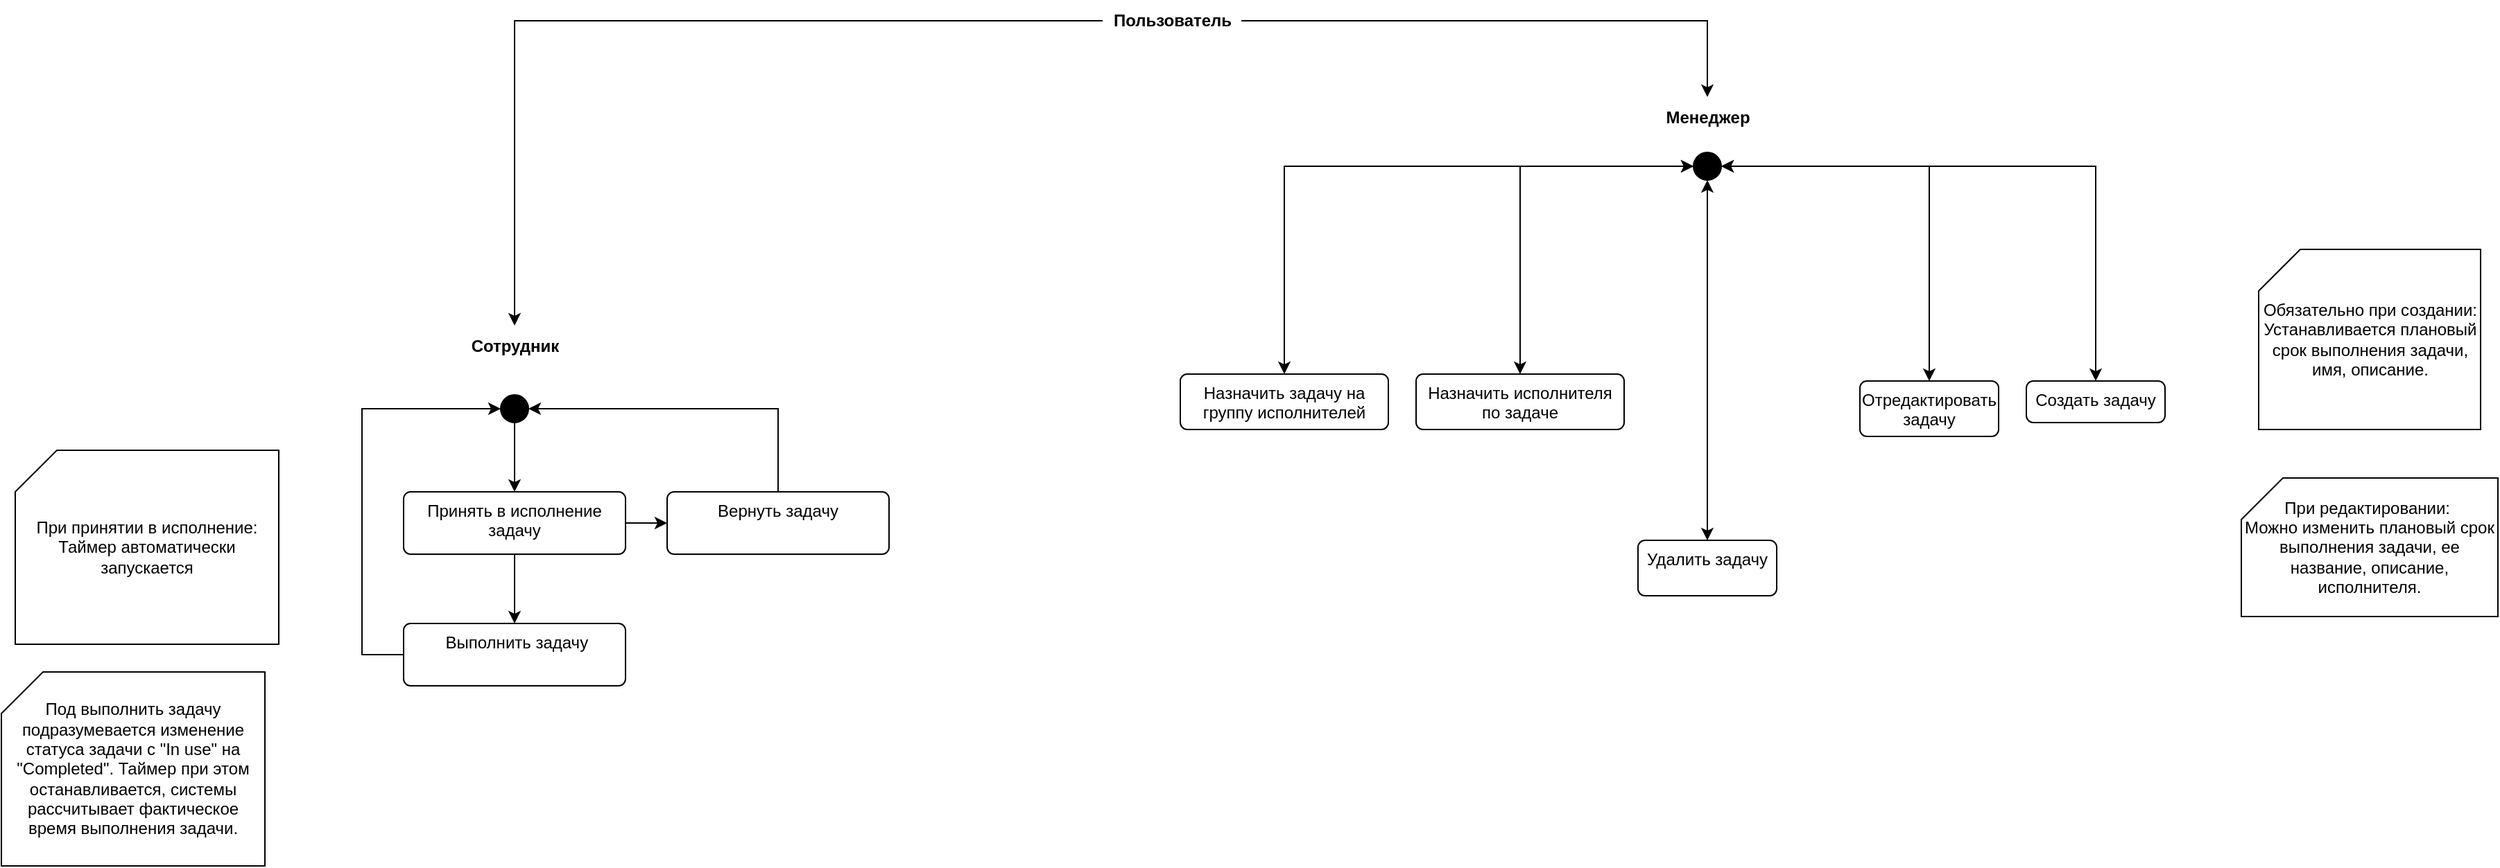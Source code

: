 <mxfile version="24.8.4">
  <diagram name="Страница — 1" id="W-Us1DtaynbtMstBT9SI">
    <mxGraphModel dx="2261" dy="1941" grid="1" gridSize="10" guides="1" tooltips="1" connect="1" arrows="1" fold="1" page="1" pageScale="1" pageWidth="827" pageHeight="1169" math="0" shadow="0">
      <root>
        <mxCell id="0" />
        <mxCell id="1" parent="0" />
        <mxCell id="cbkUk82IDQME-z0V9-cf-59" style="edgeStyle=orthogonalEdgeStyle;rounded=0;orthogonalLoop=1;jettySize=auto;html=1;" edge="1" parent="1" source="cbkUk82IDQME-z0V9-cf-2" target="cbkUk82IDQME-z0V9-cf-56">
          <mxGeometry relative="1" as="geometry" />
        </mxCell>
        <mxCell id="cbkUk82IDQME-z0V9-cf-2" value="" style="ellipse;fillColor=strokeColor;html=1;" vertex="1" parent="1">
          <mxGeometry x="-70" y="245" width="20" height="20" as="geometry" />
        </mxCell>
        <mxCell id="cbkUk82IDQME-z0V9-cf-22" value="Сотрудник" style="text;html=1;align=center;verticalAlign=middle;resizable=0;points=[];autosize=1;strokeColor=none;fillColor=none;fontStyle=1" vertex="1" parent="1">
          <mxGeometry x="-100" y="195" width="80" height="30" as="geometry" />
        </mxCell>
        <mxCell id="cbkUk82IDQME-z0V9-cf-40" value="" style="ellipse;fillColor=strokeColor;html=1;" vertex="1" parent="1">
          <mxGeometry x="790" y="70" width="20" height="20" as="geometry" />
        </mxCell>
        <mxCell id="cbkUk82IDQME-z0V9-cf-41" value="Менеджер" style="text;html=1;align=center;verticalAlign=middle;resizable=0;points=[];autosize=1;strokeColor=none;fillColor=none;fontStyle=1" vertex="1" parent="1">
          <mxGeometry x="760" y="30" width="80" height="30" as="geometry" />
        </mxCell>
        <mxCell id="cbkUk82IDQME-z0V9-cf-42" value="Создать задачу" style="html=1;align=center;verticalAlign=top;rounded=1;absoluteArcSize=1;arcSize=10;dashed=0;whiteSpace=wrap;" vertex="1" parent="1">
          <mxGeometry x="1030" y="235" width="100" height="30" as="geometry" />
        </mxCell>
        <mxCell id="cbkUk82IDQME-z0V9-cf-44" style="edgeStyle=orthogonalEdgeStyle;rounded=0;orthogonalLoop=1;jettySize=auto;html=1;" edge="1" parent="1" source="cbkUk82IDQME-z0V9-cf-43" target="cbkUk82IDQME-z0V9-cf-22">
          <mxGeometry relative="1" as="geometry" />
        </mxCell>
        <mxCell id="cbkUk82IDQME-z0V9-cf-45" style="edgeStyle=orthogonalEdgeStyle;rounded=0;orthogonalLoop=1;jettySize=auto;html=1;" edge="1" parent="1" source="cbkUk82IDQME-z0V9-cf-43" target="cbkUk82IDQME-z0V9-cf-41">
          <mxGeometry relative="1" as="geometry" />
        </mxCell>
        <mxCell id="cbkUk82IDQME-z0V9-cf-43" value="Пользователь" style="text;html=1;align=center;verticalAlign=middle;resizable=0;points=[];autosize=1;strokeColor=none;fillColor=none;fontStyle=1" vertex="1" parent="1">
          <mxGeometry x="364" y="-40" width="100" height="30" as="geometry" />
        </mxCell>
        <mxCell id="cbkUk82IDQME-z0V9-cf-46" value="Отредактировать задачу" style="html=1;align=center;verticalAlign=top;rounded=1;absoluteArcSize=1;arcSize=10;dashed=0;whiteSpace=wrap;" vertex="1" parent="1">
          <mxGeometry x="910" y="235" width="100" height="40" as="geometry" />
        </mxCell>
        <mxCell id="cbkUk82IDQME-z0V9-cf-48" value="Назначить исполнителя по задаче" style="html=1;align=center;verticalAlign=top;rounded=1;absoluteArcSize=1;arcSize=10;dashed=0;whiteSpace=wrap;" vertex="1" parent="1">
          <mxGeometry x="590" y="230" width="150" height="40" as="geometry" />
        </mxCell>
        <mxCell id="cbkUk82IDQME-z0V9-cf-50" value="Назначить задачу на группу исполнителей" style="html=1;align=center;verticalAlign=top;rounded=1;absoluteArcSize=1;arcSize=10;dashed=0;whiteSpace=wrap;" vertex="1" parent="1">
          <mxGeometry x="420" y="230" width="150" height="40" as="geometry" />
        </mxCell>
        <mxCell id="cbkUk82IDQME-z0V9-cf-52" value="При редактировании:&amp;nbsp;&lt;div&gt;Можно изменить плановый срок выполнения задачи, ее название, описание, исполнителя.&lt;/div&gt;" style="shape=card;whiteSpace=wrap;html=1;" vertex="1" parent="1">
          <mxGeometry x="1185" y="305" width="185" height="100" as="geometry" />
        </mxCell>
        <mxCell id="cbkUk82IDQME-z0V9-cf-54" value="Обязательно при создании: Устанавливается плановый срок выполнения задачи, имя, описание." style="shape=card;whiteSpace=wrap;html=1;" vertex="1" parent="1">
          <mxGeometry x="1197.5" y="140" width="160" height="130" as="geometry" />
        </mxCell>
        <mxCell id="cbkUk82IDQME-z0V9-cf-60" style="edgeStyle=orthogonalEdgeStyle;rounded=0;orthogonalLoop=1;jettySize=auto;html=1;" edge="1" parent="1" source="cbkUk82IDQME-z0V9-cf-56" target="cbkUk82IDQME-z0V9-cf-57">
          <mxGeometry relative="1" as="geometry" />
        </mxCell>
        <mxCell id="cbkUk82IDQME-z0V9-cf-69" style="edgeStyle=orthogonalEdgeStyle;rounded=0;orthogonalLoop=1;jettySize=auto;html=1;exitX=1;exitY=0.5;exitDx=0;exitDy=0;entryX=0;entryY=0.5;entryDx=0;entryDy=0;" edge="1" parent="1" source="cbkUk82IDQME-z0V9-cf-56" target="cbkUk82IDQME-z0V9-cf-68">
          <mxGeometry relative="1" as="geometry" />
        </mxCell>
        <mxCell id="cbkUk82IDQME-z0V9-cf-56" value="Принять в исполнение задачу" style="html=1;align=center;verticalAlign=top;rounded=1;absoluteArcSize=1;arcSize=10;dashed=0;whiteSpace=wrap;" vertex="1" parent="1">
          <mxGeometry x="-140" y="315" width="160" height="45" as="geometry" />
        </mxCell>
        <mxCell id="cbkUk82IDQME-z0V9-cf-70" style="edgeStyle=orthogonalEdgeStyle;rounded=0;orthogonalLoop=1;jettySize=auto;html=1;entryX=0;entryY=0.5;entryDx=0;entryDy=0;" edge="1" parent="1" source="cbkUk82IDQME-z0V9-cf-57" target="cbkUk82IDQME-z0V9-cf-2">
          <mxGeometry relative="1" as="geometry">
            <Array as="points">
              <mxPoint x="-170" y="432" />
              <mxPoint x="-170" y="255" />
            </Array>
          </mxGeometry>
        </mxCell>
        <mxCell id="cbkUk82IDQME-z0V9-cf-57" value="&amp;nbsp;Выполнить задачу" style="html=1;align=center;verticalAlign=top;rounded=1;absoluteArcSize=1;arcSize=10;dashed=0;whiteSpace=wrap;" vertex="1" parent="1">
          <mxGeometry x="-140" y="410" width="160" height="45" as="geometry" />
        </mxCell>
        <mxCell id="cbkUk82IDQME-z0V9-cf-61" value="При принятии в исполнение:&lt;div&gt;Таймер автоматически запускается&lt;/div&gt;" style="shape=card;whiteSpace=wrap;html=1;" vertex="1" parent="1">
          <mxGeometry x="-420" y="285" width="190" height="140" as="geometry" />
        </mxCell>
        <mxCell id="cbkUk82IDQME-z0V9-cf-62" value="Под выполнить задачу подразумевается изменение статуса задачи с &quot;In use&quot; на &quot;Completed&quot;. Таймер при этом останавливается, системы рассчитывает фактическое время выполнения задачи." style="shape=card;whiteSpace=wrap;html=1;" vertex="1" parent="1">
          <mxGeometry x="-430" y="445" width="190" height="140" as="geometry" />
        </mxCell>
        <mxCell id="cbkUk82IDQME-z0V9-cf-63" value="Удалить задачу" style="html=1;align=center;verticalAlign=top;rounded=1;absoluteArcSize=1;arcSize=10;dashed=0;whiteSpace=wrap;" vertex="1" parent="1">
          <mxGeometry x="750" y="350" width="100" height="40" as="geometry" />
        </mxCell>
        <mxCell id="cbkUk82IDQME-z0V9-cf-71" style="edgeStyle=orthogonalEdgeStyle;rounded=0;orthogonalLoop=1;jettySize=auto;html=1;entryX=1;entryY=0.5;entryDx=0;entryDy=0;" edge="1" parent="1" source="cbkUk82IDQME-z0V9-cf-68" target="cbkUk82IDQME-z0V9-cf-2">
          <mxGeometry relative="1" as="geometry">
            <Array as="points">
              <mxPoint x="130" y="255" />
            </Array>
          </mxGeometry>
        </mxCell>
        <mxCell id="cbkUk82IDQME-z0V9-cf-68" value="Вернуть задачу" style="html=1;align=center;verticalAlign=top;rounded=1;absoluteArcSize=1;arcSize=10;dashed=0;whiteSpace=wrap;" vertex="1" parent="1">
          <mxGeometry x="50" y="315" width="160" height="45" as="geometry" />
        </mxCell>
        <mxCell id="cbkUk82IDQME-z0V9-cf-94" value="" style="endArrow=classic;startArrow=classic;html=1;rounded=0;exitX=1;exitY=0.5;exitDx=0;exitDy=0;entryX=0.5;entryY=0;entryDx=0;entryDy=0;" edge="1" parent="1" source="cbkUk82IDQME-z0V9-cf-40" target="cbkUk82IDQME-z0V9-cf-42">
          <mxGeometry width="50" height="50" relative="1" as="geometry">
            <mxPoint x="940" y="140" as="sourcePoint" />
            <mxPoint x="1200" y="80" as="targetPoint" />
            <Array as="points">
              <mxPoint x="950" y="80" />
              <mxPoint x="1080" y="80" />
            </Array>
          </mxGeometry>
        </mxCell>
        <mxCell id="cbkUk82IDQME-z0V9-cf-95" value="" style="endArrow=classic;startArrow=classic;html=1;rounded=0;exitX=1;exitY=0.5;exitDx=0;exitDy=0;entryX=0.5;entryY=0;entryDx=0;entryDy=0;" edge="1" parent="1" source="cbkUk82IDQME-z0V9-cf-40" target="cbkUk82IDQME-z0V9-cf-46">
          <mxGeometry width="50" height="50" relative="1" as="geometry">
            <mxPoint x="820" y="90" as="sourcePoint" />
            <mxPoint x="1090" y="245" as="targetPoint" />
            <Array as="points">
              <mxPoint x="960" y="80" />
              <mxPoint x="960" y="200" />
            </Array>
          </mxGeometry>
        </mxCell>
        <mxCell id="cbkUk82IDQME-z0V9-cf-96" value="" style="endArrow=classic;startArrow=classic;html=1;rounded=0;entryX=0.5;entryY=1;entryDx=0;entryDy=0;exitX=0.5;exitY=0;exitDx=0;exitDy=0;" edge="1" parent="1" source="cbkUk82IDQME-z0V9-cf-63" target="cbkUk82IDQME-z0V9-cf-40">
          <mxGeometry width="50" height="50" relative="1" as="geometry">
            <mxPoint x="770" y="260" as="sourcePoint" />
            <mxPoint x="820" y="210" as="targetPoint" />
          </mxGeometry>
        </mxCell>
        <mxCell id="cbkUk82IDQME-z0V9-cf-97" value="" style="endArrow=classic;startArrow=classic;html=1;rounded=0;entryX=0;entryY=0.5;entryDx=0;entryDy=0;exitX=0.5;exitY=0;exitDx=0;exitDy=0;" edge="1" parent="1" source="cbkUk82IDQME-z0V9-cf-50" target="cbkUk82IDQME-z0V9-cf-40">
          <mxGeometry width="50" height="50" relative="1" as="geometry">
            <mxPoint x="450" y="80" as="sourcePoint" />
            <mxPoint x="720" y="60" as="targetPoint" />
            <Array as="points">
              <mxPoint x="495" y="80" />
            </Array>
          </mxGeometry>
        </mxCell>
        <mxCell id="cbkUk82IDQME-z0V9-cf-98" value="" style="endArrow=classic;startArrow=classic;html=1;rounded=0;entryX=0;entryY=0.5;entryDx=0;entryDy=0;exitX=0.5;exitY=0;exitDx=0;exitDy=0;" edge="1" parent="1" source="cbkUk82IDQME-z0V9-cf-48" target="cbkUk82IDQME-z0V9-cf-40">
          <mxGeometry width="50" height="50" relative="1" as="geometry">
            <mxPoint x="640" y="160" as="sourcePoint" />
            <mxPoint x="690" y="110" as="targetPoint" />
            <Array as="points">
              <mxPoint x="665" y="80" />
            </Array>
          </mxGeometry>
        </mxCell>
      </root>
    </mxGraphModel>
  </diagram>
</mxfile>
